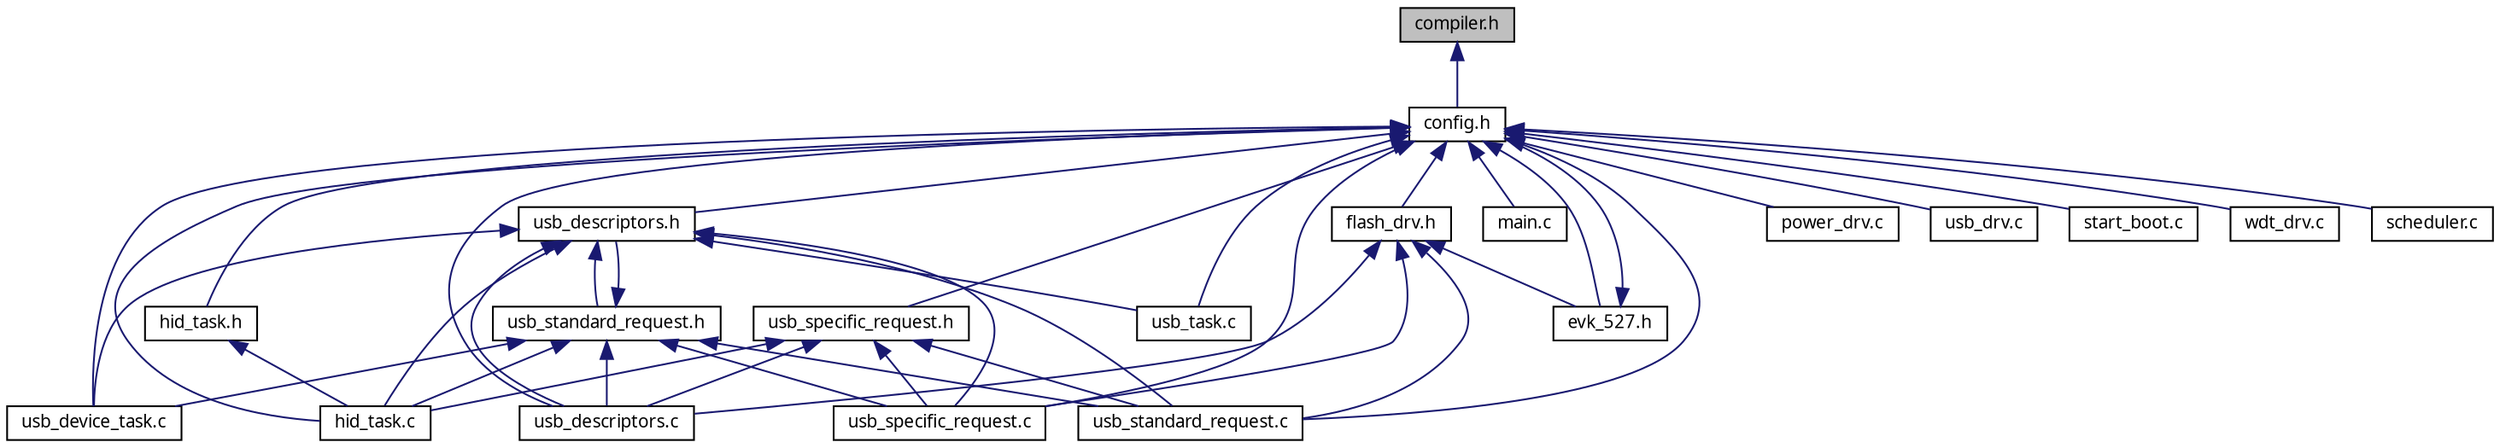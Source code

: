 digraph G
{
  edge [fontname="FreeSans.ttf",fontsize=10,labelfontname="FreeSans.ttf",labelfontsize=10];
  node [fontname="FreeSans.ttf",fontsize=10,shape=record];
  Node1 [label="compiler.h",height=0.2,width=0.4,color="black", fillcolor="grey75", style="filled" fontcolor="black"];
  Node1 -> Node2 [dir=back,color="midnightblue",fontsize=10,style="solid",fontname="FreeSans.ttf"];
  Node2 [label="config.h",height=0.2,width=0.4,color="black", fillcolor="white", style="filled",URL="$a00020.html"];
  Node2 -> Node3 [dir=back,color="midnightblue",fontsize=10,style="solid",fontname="FreeSans.ttf"];
  Node3 [label="hid_task.c",height=0.2,width=0.4,color="black", fillcolor="white", style="filled",URL="$a00023.html"];
  Node2 -> Node4 [dir=back,color="midnightblue",fontsize=10,style="solid",fontname="FreeSans.ttf"];
  Node4 [label="hid_task.h",height=0.2,width=0.4,color="black", fillcolor="white", style="filled",URL="$a00024.html"];
  Node4 -> Node3 [dir=back,color="midnightblue",fontsize=10,style="solid",fontname="FreeSans.ttf"];
  Node2 -> Node5 [dir=back,color="midnightblue",fontsize=10,style="solid",fontname="FreeSans.ttf"];
  Node5 [label="usb_descriptors.h",height=0.2,width=0.4,color="black", fillcolor="white", style="filled",URL="$a00037.html"];
  Node5 -> Node3 [dir=back,color="midnightblue",fontsize=10,style="solid",fontname="FreeSans.ttf"];
  Node5 -> Node6 [dir=back,color="midnightblue",fontsize=10,style="solid",fontname="FreeSans.ttf"];
  Node6 [label="usb_descriptors.c",height=0.2,width=0.4,color="black", fillcolor="white", style="filled",URL="$a00036.html"];
  Node5 -> Node7 [dir=back,color="midnightblue",fontsize=10,style="solid",fontname="FreeSans.ttf"];
  Node7 [label="usb_specific_request.c",height=0.2,width=0.4,color="black", fillcolor="white", style="filled",URL="$a00042.html"];
  Node5 -> Node8 [dir=back,color="midnightblue",fontsize=10,style="solid",fontname="FreeSans.ttf"];
  Node8 [label="usb_device_task.c",height=0.2,width=0.4,color="black", fillcolor="white", style="filled",URL="$a00038.html"];
  Node5 -> Node9 [dir=back,color="midnightblue",fontsize=10,style="solid",fontname="FreeSans.ttf"];
  Node9 [label="usb_standard_request.c",height=0.2,width=0.4,color="black", fillcolor="white", style="filled",URL="$a00044.html"];
  Node5 -> Node10 [dir=back,color="midnightblue",fontsize=10,style="solid",fontname="FreeSans.ttf"];
  Node10 [label="usb_standard_request.h",height=0.2,width=0.4,color="black", fillcolor="white", style="filled",URL="$a00045.html"];
  Node10 -> Node5 [dir=back,color="midnightblue",fontsize=10,style="solid",fontname="FreeSans.ttf"];
  Node10 -> Node3 [dir=back,color="midnightblue",fontsize=10,style="solid",fontname="FreeSans.ttf"];
  Node10 -> Node6 [dir=back,color="midnightblue",fontsize=10,style="solid",fontname="FreeSans.ttf"];
  Node10 -> Node7 [dir=back,color="midnightblue",fontsize=10,style="solid",fontname="FreeSans.ttf"];
  Node10 -> Node8 [dir=back,color="midnightblue",fontsize=10,style="solid",fontname="FreeSans.ttf"];
  Node10 -> Node9 [dir=back,color="midnightblue",fontsize=10,style="solid",fontname="FreeSans.ttf"];
  Node5 -> Node11 [dir=back,color="midnightblue",fontsize=10,style="solid",fontname="FreeSans.ttf"];
  Node11 [label="usb_task.c",height=0.2,width=0.4,color="black", fillcolor="white", style="filled",URL="$a00046.html"];
  Node2 -> Node12 [dir=back,color="midnightblue",fontsize=10,style="solid",fontname="FreeSans.ttf"];
  Node12 [label="usb_specific_request.h",height=0.2,width=0.4,color="black", fillcolor="white", style="filled",URL="$a00043.html"];
  Node12 -> Node3 [dir=back,color="midnightblue",fontsize=10,style="solid",fontname="FreeSans.ttf"];
  Node12 -> Node6 [dir=back,color="midnightblue",fontsize=10,style="solid",fontname="FreeSans.ttf"];
  Node12 -> Node7 [dir=back,color="midnightblue",fontsize=10,style="solid",fontname="FreeSans.ttf"];
  Node12 -> Node9 [dir=back,color="midnightblue",fontsize=10,style="solid",fontname="FreeSans.ttf"];
  Node2 -> Node13 [dir=back,color="midnightblue",fontsize=10,style="solid",fontname="FreeSans.ttf"];
  Node13 [label="main.c",height=0.2,width=0.4,color="black", fillcolor="white", style="filled",URL="$a00025.html"];
  Node2 -> Node6 [dir=back,color="midnightblue",fontsize=10,style="solid",fontname="FreeSans.ttf"];
  Node2 -> Node7 [dir=back,color="midnightblue",fontsize=10,style="solid",fontname="FreeSans.ttf"];
  Node2 -> Node14 [dir=back,color="midnightblue",fontsize=10,style="solid",fontname="FreeSans.ttf"];
  Node14 [label="evk_527.h",height=0.2,width=0.4,color="black", fillcolor="white", style="filled",URL="$a00021.html"];
  Node14 -> Node2 [dir=back,color="midnightblue",fontsize=10,style="solid",fontname="FreeSans.ttf"];
  Node2 -> Node15 [dir=back,color="midnightblue",fontsize=10,style="solid",fontname="FreeSans.ttf"];
  Node15 [label="flash_drv.h",height=0.2,width=0.4,color="black", fillcolor="white", style="filled",URL="$a00022.html"];
  Node15 -> Node6 [dir=back,color="midnightblue",fontsize=10,style="solid",fontname="FreeSans.ttf"];
  Node15 -> Node7 [dir=back,color="midnightblue",fontsize=10,style="solid",fontname="FreeSans.ttf"];
  Node15 -> Node14 [dir=back,color="midnightblue",fontsize=10,style="solid",fontname="FreeSans.ttf"];
  Node15 -> Node9 [dir=back,color="midnightblue",fontsize=10,style="solid",fontname="FreeSans.ttf"];
  Node2 -> Node16 [dir=back,color="midnightblue",fontsize=10,style="solid",fontname="FreeSans.ttf"];
  Node16 [label="power_drv.c",height=0.2,width=0.4,color="black", fillcolor="white", style="filled",URL="$a00028.html"];
  Node2 -> Node17 [dir=back,color="midnightblue",fontsize=10,style="solid",fontname="FreeSans.ttf"];
  Node17 [label="usb_drv.c",height=0.2,width=0.4,color="black", fillcolor="white", style="filled",URL="$a00040.html"];
  Node2 -> Node18 [dir=back,color="midnightblue",fontsize=10,style="solid",fontname="FreeSans.ttf"];
  Node18 [label="start_boot.c",height=0.2,width=0.4,color="black", fillcolor="white", style="filled",URL="$a00032.html"];
  Node2 -> Node19 [dir=back,color="midnightblue",fontsize=10,style="solid",fontname="FreeSans.ttf"];
  Node19 [label="wdt_drv.c",height=0.2,width=0.4,color="black", fillcolor="white", style="filled",URL="$a00048.html"];
  Node2 -> Node20 [dir=back,color="midnightblue",fontsize=10,style="solid",fontname="FreeSans.ttf"];
  Node20 [label="scheduler.c",height=0.2,width=0.4,color="black", fillcolor="white", style="filled",URL="$a00030.html"];
  Node2 -> Node8 [dir=back,color="midnightblue",fontsize=10,style="solid",fontname="FreeSans.ttf"];
  Node2 -> Node9 [dir=back,color="midnightblue",fontsize=10,style="solid",fontname="FreeSans.ttf"];
  Node2 -> Node11 [dir=back,color="midnightblue",fontsize=10,style="solid",fontname="FreeSans.ttf"];
}
